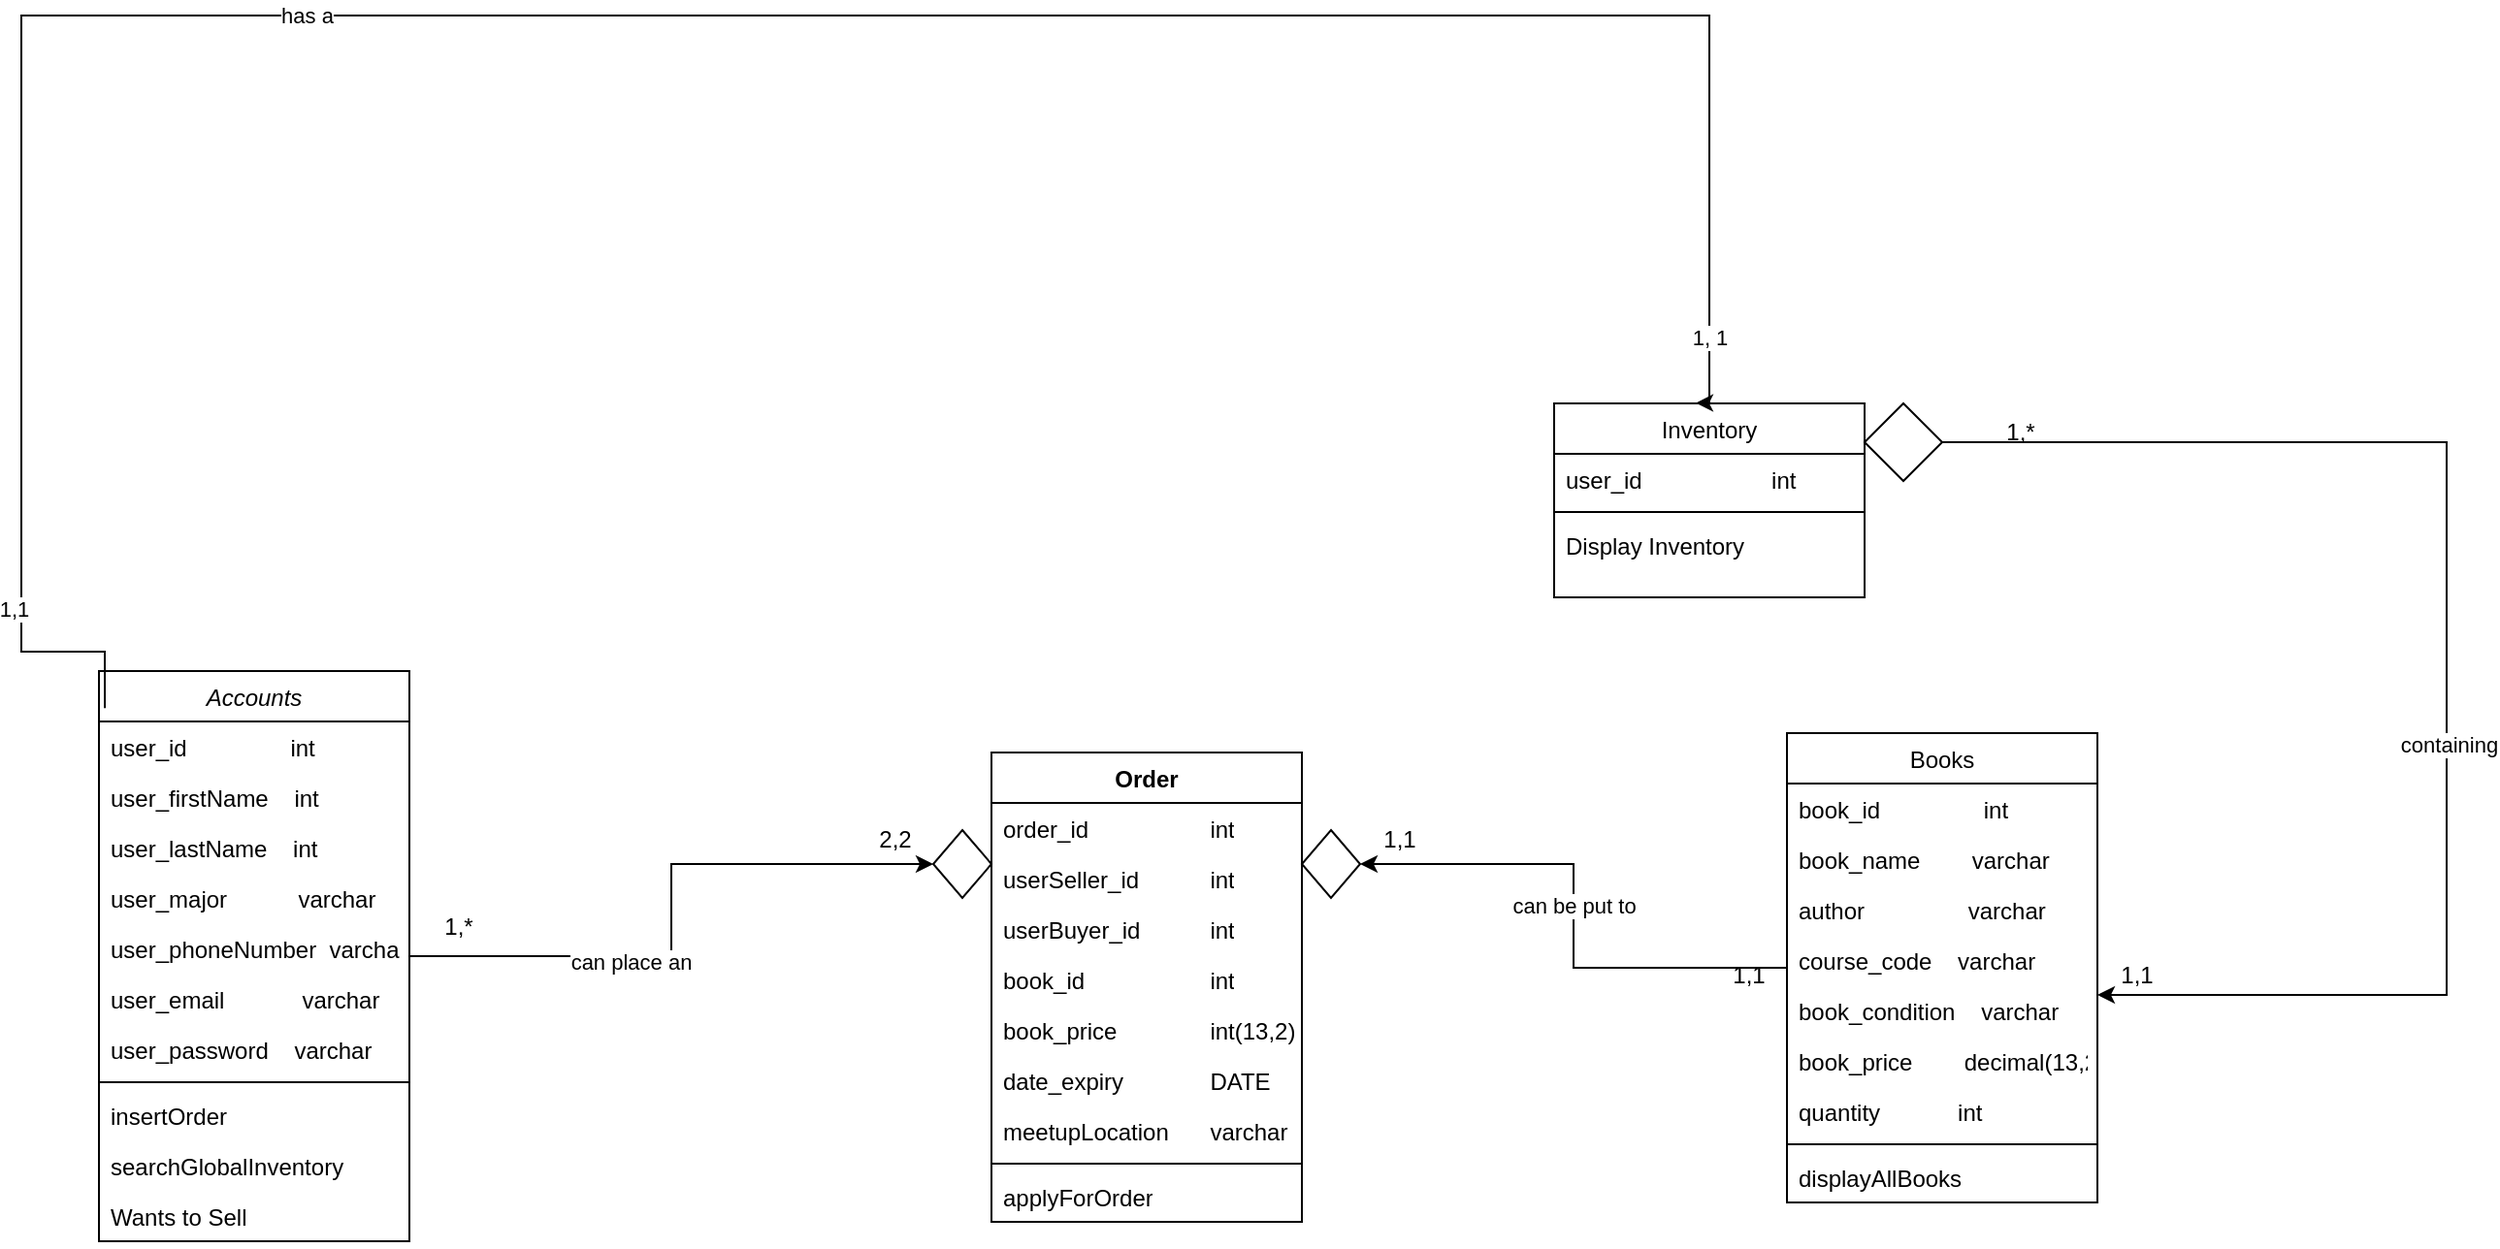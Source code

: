 <mxfile version="22.0.8" type="device">
  <diagram id="C5RBs43oDa-KdzZeNtuy" name="Page-1">
    <mxGraphModel dx="2253" dy="1966" grid="1" gridSize="10" guides="1" tooltips="1" connect="1" arrows="1" fold="1" page="1" pageScale="1" pageWidth="827" pageHeight="1169" math="0" shadow="0">
      <root>
        <mxCell id="WIyWlLk6GJQsqaUBKTNV-0" />
        <mxCell id="WIyWlLk6GJQsqaUBKTNV-1" parent="WIyWlLk6GJQsqaUBKTNV-0" />
        <mxCell id="C4vdiJjC4na4EOuFQ4rH-27" style="edgeStyle=orthogonalEdgeStyle;rounded=0;orthogonalLoop=1;jettySize=auto;html=1;entryX=0;entryY=0.5;entryDx=0;entryDy=0;" edge="1" parent="WIyWlLk6GJQsqaUBKTNV-1" source="zkfFHV4jXpPFQw0GAbJ--0" target="C4vdiJjC4na4EOuFQ4rH-21">
          <mxGeometry relative="1" as="geometry" />
        </mxCell>
        <mxCell id="C4vdiJjC4na4EOuFQ4rH-28" value="can place an" style="edgeLabel;html=1;align=center;verticalAlign=middle;resizable=0;points=[];" vertex="1" connectable="0" parent="C4vdiJjC4na4EOuFQ4rH-27">
          <mxGeometry x="-0.282" y="-3" relative="1" as="geometry">
            <mxPoint as="offset" />
          </mxGeometry>
        </mxCell>
        <mxCell id="zkfFHV4jXpPFQw0GAbJ--0" value="Accounts" style="swimlane;fontStyle=2;align=center;verticalAlign=top;childLayout=stackLayout;horizontal=1;startSize=26;horizontalStack=0;resizeParent=1;resizeLast=0;collapsible=1;marginBottom=0;rounded=0;shadow=0;strokeWidth=1;" parent="WIyWlLk6GJQsqaUBKTNV-1" vertex="1">
          <mxGeometry x="-510" y="-92" width="160" height="294" as="geometry">
            <mxRectangle x="230" y="140" width="160" height="26" as="alternateBounds" />
          </mxGeometry>
        </mxCell>
        <mxCell id="wEB97byh8uOjeoZ3-yUF-12" value="user_id                int" style="text;align=left;verticalAlign=top;spacingLeft=4;spacingRight=4;overflow=hidden;rotatable=0;points=[[0,0.5],[1,0.5]];portConstraint=eastwest;" parent="zkfFHV4jXpPFQw0GAbJ--0" vertex="1">
          <mxGeometry y="26" width="160" height="26" as="geometry" />
        </mxCell>
        <mxCell id="zkfFHV4jXpPFQw0GAbJ--1" value="user_firstName    int" style="text;align=left;verticalAlign=top;spacingLeft=4;spacingRight=4;overflow=hidden;rotatable=0;points=[[0,0.5],[1,0.5]];portConstraint=eastwest;" parent="zkfFHV4jXpPFQw0GAbJ--0" vertex="1">
          <mxGeometry y="52" width="160" height="26" as="geometry" />
        </mxCell>
        <mxCell id="wEB97byh8uOjeoZ3-yUF-0" value="user_lastName    int" style="text;align=left;verticalAlign=top;spacingLeft=4;spacingRight=4;overflow=hidden;rotatable=0;points=[[0,0.5],[1,0.5]];portConstraint=eastwest;" parent="zkfFHV4jXpPFQw0GAbJ--0" vertex="1">
          <mxGeometry y="78" width="160" height="26" as="geometry" />
        </mxCell>
        <mxCell id="zkfFHV4jXpPFQw0GAbJ--2" value="user_major           varchar" style="text;align=left;verticalAlign=top;spacingLeft=4;spacingRight=4;overflow=hidden;rotatable=0;points=[[0,0.5],[1,0.5]];portConstraint=eastwest;rounded=0;shadow=0;html=0;" parent="zkfFHV4jXpPFQw0GAbJ--0" vertex="1">
          <mxGeometry y="104" width="160" height="26" as="geometry" />
        </mxCell>
        <mxCell id="zkfFHV4jXpPFQw0GAbJ--3" value="user_phoneNumber  varchar" style="text;align=left;verticalAlign=top;spacingLeft=4;spacingRight=4;overflow=hidden;rotatable=0;points=[[0,0.5],[1,0.5]];portConstraint=eastwest;rounded=0;shadow=0;html=0;" parent="zkfFHV4jXpPFQw0GAbJ--0" vertex="1">
          <mxGeometry y="130" width="160" height="26" as="geometry" />
        </mxCell>
        <mxCell id="wEB97byh8uOjeoZ3-yUF-1" value="user_email            varchar" style="text;align=left;verticalAlign=top;spacingLeft=4;spacingRight=4;overflow=hidden;rotatable=0;points=[[0,0.5],[1,0.5]];portConstraint=eastwest;rounded=0;shadow=0;html=0;" parent="zkfFHV4jXpPFQw0GAbJ--0" vertex="1">
          <mxGeometry y="156" width="160" height="26" as="geometry" />
        </mxCell>
        <mxCell id="wEB97byh8uOjeoZ3-yUF-2" value="user_password    varchar" style="text;align=left;verticalAlign=top;spacingLeft=4;spacingRight=4;overflow=hidden;rotatable=0;points=[[0,0.5],[1,0.5]];portConstraint=eastwest;rounded=0;shadow=0;html=0;" parent="zkfFHV4jXpPFQw0GAbJ--0" vertex="1">
          <mxGeometry y="182" width="160" height="26" as="geometry" />
        </mxCell>
        <mxCell id="zkfFHV4jXpPFQw0GAbJ--4" value="" style="line;html=1;strokeWidth=1;align=left;verticalAlign=middle;spacingTop=-1;spacingLeft=3;spacingRight=3;rotatable=0;labelPosition=right;points=[];portConstraint=eastwest;" parent="zkfFHV4jXpPFQw0GAbJ--0" vertex="1">
          <mxGeometry y="208" width="160" height="8" as="geometry" />
        </mxCell>
        <mxCell id="zkfFHV4jXpPFQw0GAbJ--5" value="insertOrder" style="text;align=left;verticalAlign=top;spacingLeft=4;spacingRight=4;overflow=hidden;rotatable=0;points=[[0,0.5],[1,0.5]];portConstraint=eastwest;" parent="zkfFHV4jXpPFQw0GAbJ--0" vertex="1">
          <mxGeometry y="216" width="160" height="26" as="geometry" />
        </mxCell>
        <mxCell id="wEB97byh8uOjeoZ3-yUF-3" value="searchGlobalInventory" style="text;align=left;verticalAlign=top;spacingLeft=4;spacingRight=4;overflow=hidden;rotatable=0;points=[[0,0.5],[1,0.5]];portConstraint=eastwest;" parent="zkfFHV4jXpPFQw0GAbJ--0" vertex="1">
          <mxGeometry y="242" width="160" height="26" as="geometry" />
        </mxCell>
        <mxCell id="wEB97byh8uOjeoZ3-yUF-4" value="Wants to Sell" style="text;align=left;verticalAlign=top;spacingLeft=4;spacingRight=4;overflow=hidden;rotatable=0;points=[[0,0.5],[1,0.5]];portConstraint=eastwest;" parent="zkfFHV4jXpPFQw0GAbJ--0" vertex="1">
          <mxGeometry y="268" width="160" height="26" as="geometry" />
        </mxCell>
        <mxCell id="C4vdiJjC4na4EOuFQ4rH-16" style="edgeStyle=orthogonalEdgeStyle;rounded=0;orthogonalLoop=1;jettySize=auto;html=1;exitX=1;exitY=0.5;exitDx=0;exitDy=0;" edge="1" parent="WIyWlLk6GJQsqaUBKTNV-1" source="C4vdiJjC4na4EOuFQ4rH-20" target="C4vdiJjC4na4EOuFQ4rH-5">
          <mxGeometry relative="1" as="geometry">
            <mxPoint x="740" y="60" as="sourcePoint" />
            <mxPoint x="725.04" y="192" as="targetPoint" />
            <Array as="points">
              <mxPoint x="700" y="-210" />
              <mxPoint x="700" y="75" />
            </Array>
          </mxGeometry>
        </mxCell>
        <mxCell id="C4vdiJjC4na4EOuFQ4rH-17" value="containing" style="edgeLabel;html=1;align=center;verticalAlign=middle;resizable=0;points=[];" vertex="1" connectable="0" parent="C4vdiJjC4na4EOuFQ4rH-16">
          <mxGeometry x="0.146" y="1" relative="1" as="geometry">
            <mxPoint as="offset" />
          </mxGeometry>
        </mxCell>
        <mxCell id="zkfFHV4jXpPFQw0GAbJ--17" value="Inventory" style="swimlane;fontStyle=0;align=center;verticalAlign=top;childLayout=stackLayout;horizontal=1;startSize=26;horizontalStack=0;resizeParent=1;resizeLast=0;collapsible=1;marginBottom=0;rounded=0;shadow=0;strokeWidth=1;" parent="WIyWlLk6GJQsqaUBKTNV-1" vertex="1">
          <mxGeometry x="240" y="-230" width="160" height="100" as="geometry">
            <mxRectangle x="550" y="140" width="160" height="26" as="alternateBounds" />
          </mxGeometry>
        </mxCell>
        <mxCell id="zkfFHV4jXpPFQw0GAbJ--18" value="user_id                    int" style="text;align=left;verticalAlign=top;spacingLeft=4;spacingRight=4;overflow=hidden;rotatable=0;points=[[0,0.5],[1,0.5]];portConstraint=eastwest;" parent="zkfFHV4jXpPFQw0GAbJ--17" vertex="1">
          <mxGeometry y="26" width="160" height="26" as="geometry" />
        </mxCell>
        <mxCell id="zkfFHV4jXpPFQw0GAbJ--23" value="" style="line;html=1;strokeWidth=1;align=left;verticalAlign=middle;spacingTop=-1;spacingLeft=3;spacingRight=3;rotatable=0;labelPosition=right;points=[];portConstraint=eastwest;" parent="zkfFHV4jXpPFQw0GAbJ--17" vertex="1">
          <mxGeometry y="52" width="160" height="8" as="geometry" />
        </mxCell>
        <mxCell id="wEB97byh8uOjeoZ3-yUF-65" value="Display Inventory" style="text;align=left;verticalAlign=top;spacingLeft=4;spacingRight=4;overflow=hidden;rotatable=0;points=[[0,0.5],[1,0.5]];portConstraint=eastwest;" parent="zkfFHV4jXpPFQw0GAbJ--17" vertex="1">
          <mxGeometry y="60" width="160" height="26" as="geometry" />
        </mxCell>
        <mxCell id="wEB97byh8uOjeoZ3-yUF-42" value="Order" style="swimlane;fontStyle=1;align=center;verticalAlign=top;childLayout=stackLayout;horizontal=1;startSize=26;horizontalStack=0;resizeParent=1;resizeParentMax=0;resizeLast=0;collapsible=1;marginBottom=0;whiteSpace=wrap;html=1;" parent="WIyWlLk6GJQsqaUBKTNV-1" vertex="1">
          <mxGeometry x="-50" y="-50" width="160" height="242" as="geometry" />
        </mxCell>
        <mxCell id="C4vdiJjC4na4EOuFQ4rH-0" value="order_id&lt;span style=&quot;white-space: pre;&quot;&gt;&#x9;&lt;/span&gt;&lt;span style=&quot;white-space: pre;&quot;&gt;&#x9;&lt;/span&gt;&lt;span style=&quot;white-space: pre;&quot;&gt;&#x9;&lt;/span&gt;int" style="text;strokeColor=none;fillColor=none;align=left;verticalAlign=top;spacingLeft=4;spacingRight=4;overflow=hidden;rotatable=0;points=[[0,0.5],[1,0.5]];portConstraint=eastwest;whiteSpace=wrap;html=1;" vertex="1" parent="wEB97byh8uOjeoZ3-yUF-42">
          <mxGeometry y="26" width="160" height="26" as="geometry" />
        </mxCell>
        <mxCell id="C4vdiJjC4na4EOuFQ4rH-1" value="userSeller_id&lt;span style=&quot;white-space: pre;&quot;&gt;&#x9;&lt;/span&gt;&lt;span style=&quot;white-space: pre;&quot;&gt;&#x9;&lt;/span&gt;int" style="text;strokeColor=none;fillColor=none;align=left;verticalAlign=top;spacingLeft=4;spacingRight=4;overflow=hidden;rotatable=0;points=[[0,0.5],[1,0.5]];portConstraint=eastwest;whiteSpace=wrap;html=1;" vertex="1" parent="wEB97byh8uOjeoZ3-yUF-42">
          <mxGeometry y="52" width="160" height="26" as="geometry" />
        </mxCell>
        <mxCell id="C4vdiJjC4na4EOuFQ4rH-2" value="userBuyer_id&lt;span style=&quot;white-space: pre;&quot;&gt;&#x9;&lt;/span&gt;&lt;span style=&quot;white-space: pre;&quot;&gt;&#x9;&lt;/span&gt;int" style="text;strokeColor=none;fillColor=none;align=left;verticalAlign=top;spacingLeft=4;spacingRight=4;overflow=hidden;rotatable=0;points=[[0,0.5],[1,0.5]];portConstraint=eastwest;whiteSpace=wrap;html=1;" vertex="1" parent="wEB97byh8uOjeoZ3-yUF-42">
          <mxGeometry y="78" width="160" height="26" as="geometry" />
        </mxCell>
        <mxCell id="C4vdiJjC4na4EOuFQ4rH-3" value="book_id&lt;span style=&quot;white-space: pre;&quot;&gt;&#x9;&lt;/span&gt;&lt;span style=&quot;white-space: pre;&quot;&gt;&#x9;&lt;/span&gt;&lt;span style=&quot;white-space: pre;&quot;&gt;&#x9;&lt;/span&gt;int" style="text;strokeColor=none;fillColor=none;align=left;verticalAlign=top;spacingLeft=4;spacingRight=4;overflow=hidden;rotatable=0;points=[[0,0.5],[1,0.5]];portConstraint=eastwest;whiteSpace=wrap;html=1;" vertex="1" parent="wEB97byh8uOjeoZ3-yUF-42">
          <mxGeometry y="104" width="160" height="26" as="geometry" />
        </mxCell>
        <mxCell id="C4vdiJjC4na4EOuFQ4rH-4" value="book_price&lt;span style=&quot;white-space: pre;&quot;&gt;&#x9;&lt;/span&gt;&lt;span style=&quot;white-space: pre;&quot;&gt;&#x9;&lt;/span&gt;int(13,2)" style="text;strokeColor=none;fillColor=none;align=left;verticalAlign=top;spacingLeft=4;spacingRight=4;overflow=hidden;rotatable=0;points=[[0,0.5],[1,0.5]];portConstraint=eastwest;whiteSpace=wrap;html=1;" vertex="1" parent="wEB97byh8uOjeoZ3-yUF-42">
          <mxGeometry y="130" width="160" height="26" as="geometry" />
        </mxCell>
        <mxCell id="wEB97byh8uOjeoZ3-yUF-51" value="date_expiry&lt;span style=&quot;white-space: pre;&quot;&gt;&#x9;&lt;/span&gt;&lt;span style=&quot;white-space: pre;&quot;&gt;&#x9;&lt;/span&gt;DATE" style="text;strokeColor=none;fillColor=none;align=left;verticalAlign=top;spacingLeft=4;spacingRight=4;overflow=hidden;rotatable=0;points=[[0,0.5],[1,0.5]];portConstraint=eastwest;whiteSpace=wrap;html=1;" parent="wEB97byh8uOjeoZ3-yUF-42" vertex="1">
          <mxGeometry y="156" width="160" height="26" as="geometry" />
        </mxCell>
        <mxCell id="wEB97byh8uOjeoZ3-yUF-71" value="meetupLocation&lt;span style=&quot;white-space: pre;&quot;&gt;&#x9;&lt;/span&gt;varchar" style="text;strokeColor=none;fillColor=none;align=left;verticalAlign=top;spacingLeft=4;spacingRight=4;overflow=hidden;rotatable=0;points=[[0,0.5],[1,0.5]];portConstraint=eastwest;whiteSpace=wrap;html=1;" parent="wEB97byh8uOjeoZ3-yUF-42" vertex="1">
          <mxGeometry y="182" width="160" height="26" as="geometry" />
        </mxCell>
        <mxCell id="wEB97byh8uOjeoZ3-yUF-44" value="" style="line;strokeWidth=1;fillColor=none;align=left;verticalAlign=middle;spacingTop=-1;spacingLeft=3;spacingRight=3;rotatable=0;labelPosition=right;points=[];portConstraint=eastwest;strokeColor=inherit;" parent="wEB97byh8uOjeoZ3-yUF-42" vertex="1">
          <mxGeometry y="208" width="160" height="8" as="geometry" />
        </mxCell>
        <mxCell id="wEB97byh8uOjeoZ3-yUF-45" value="applyForOrder" style="text;strokeColor=none;fillColor=none;align=left;verticalAlign=top;spacingLeft=4;spacingRight=4;overflow=hidden;rotatable=0;points=[[0,0.5],[1,0.5]];portConstraint=eastwest;whiteSpace=wrap;html=1;" parent="wEB97byh8uOjeoZ3-yUF-42" vertex="1">
          <mxGeometry y="216" width="160" height="26" as="geometry" />
        </mxCell>
        <mxCell id="wEB97byh8uOjeoZ3-yUF-76" style="edgeStyle=orthogonalEdgeStyle;rounded=0;orthogonalLoop=1;jettySize=auto;html=1;exitX=0.019;exitY=0.065;exitDx=0;exitDy=0;exitPerimeter=0;entryX=0.456;entryY=-0.002;entryDx=0;entryDy=0;entryPerimeter=0;" parent="WIyWlLk6GJQsqaUBKTNV-1" source="zkfFHV4jXpPFQw0GAbJ--0" target="zkfFHV4jXpPFQw0GAbJ--17" edge="1">
          <mxGeometry relative="1" as="geometry">
            <Array as="points">
              <mxPoint x="-507" y="-102" />
              <mxPoint x="-550" y="-102" />
              <mxPoint x="-550" y="-430" />
              <mxPoint x="320" y="-430" />
              <mxPoint x="320" y="-230" />
            </Array>
            <mxPoint x="-540" y="-102" as="sourcePoint" />
            <mxPoint x="680" y="-390" as="targetPoint" />
          </mxGeometry>
        </mxCell>
        <mxCell id="wEB97byh8uOjeoZ3-yUF-77" value="has a" style="edgeLabel;html=1;align=center;verticalAlign=middle;resizable=0;points=[];" parent="wEB97byh8uOjeoZ3-yUF-76" vertex="1" connectable="0">
          <mxGeometry x="-0.259" relative="1" as="geometry">
            <mxPoint as="offset" />
          </mxGeometry>
        </mxCell>
        <mxCell id="wEB97byh8uOjeoZ3-yUF-87" value="1,1" style="edgeLabel;html=1;align=center;verticalAlign=middle;resizable=0;points=[];" parent="wEB97byh8uOjeoZ3-yUF-76" vertex="1" connectable="0">
          <mxGeometry x="-0.872" y="4" relative="1" as="geometry">
            <mxPoint as="offset" />
          </mxGeometry>
        </mxCell>
        <mxCell id="wEB97byh8uOjeoZ3-yUF-88" value="1, 1" style="edgeLabel;html=1;align=center;verticalAlign=middle;resizable=0;points=[];" parent="wEB97byh8uOjeoZ3-yUF-76" vertex="1" connectable="0">
          <mxGeometry x="0.944" relative="1" as="geometry">
            <mxPoint as="offset" />
          </mxGeometry>
        </mxCell>
        <mxCell id="C4vdiJjC4na4EOuFQ4rH-23" style="edgeStyle=orthogonalEdgeStyle;rounded=0;orthogonalLoop=1;jettySize=auto;html=1;entryX=1;entryY=0.5;entryDx=0;entryDy=0;" edge="1" parent="WIyWlLk6GJQsqaUBKTNV-1" source="C4vdiJjC4na4EOuFQ4rH-5" target="C4vdiJjC4na4EOuFQ4rH-22">
          <mxGeometry relative="1" as="geometry" />
        </mxCell>
        <mxCell id="C4vdiJjC4na4EOuFQ4rH-29" value="can be put to" style="edgeLabel;html=1;align=center;verticalAlign=middle;resizable=0;points=[];" vertex="1" connectable="0" parent="C4vdiJjC4na4EOuFQ4rH-23">
          <mxGeometry x="0.039" relative="1" as="geometry">
            <mxPoint as="offset" />
          </mxGeometry>
        </mxCell>
        <mxCell id="C4vdiJjC4na4EOuFQ4rH-5" value="Books" style="swimlane;fontStyle=0;align=center;verticalAlign=top;childLayout=stackLayout;horizontal=1;startSize=26;horizontalStack=0;resizeParent=1;resizeLast=0;collapsible=1;marginBottom=0;rounded=0;shadow=0;strokeWidth=1;" vertex="1" parent="WIyWlLk6GJQsqaUBKTNV-1">
          <mxGeometry x="360" y="-60" width="160" height="242" as="geometry">
            <mxRectangle x="550" y="140" width="160" height="26" as="alternateBounds" />
          </mxGeometry>
        </mxCell>
        <mxCell id="C4vdiJjC4na4EOuFQ4rH-6" value="book_id                int" style="text;align=left;verticalAlign=top;spacingLeft=4;spacingRight=4;overflow=hidden;rotatable=0;points=[[0,0.5],[1,0.5]];portConstraint=eastwest;" vertex="1" parent="C4vdiJjC4na4EOuFQ4rH-5">
          <mxGeometry y="26" width="160" height="26" as="geometry" />
        </mxCell>
        <mxCell id="C4vdiJjC4na4EOuFQ4rH-7" value="book_name        varchar    " style="text;align=left;verticalAlign=top;spacingLeft=4;spacingRight=4;overflow=hidden;rotatable=0;points=[[0,0.5],[1,0.5]];portConstraint=eastwest;" vertex="1" parent="C4vdiJjC4na4EOuFQ4rH-5">
          <mxGeometry y="52" width="160" height="26" as="geometry" />
        </mxCell>
        <mxCell id="C4vdiJjC4na4EOuFQ4rH-8" value="author                varchar" style="text;align=left;verticalAlign=top;spacingLeft=4;spacingRight=4;overflow=hidden;rotatable=0;points=[[0,0.5],[1,0.5]];portConstraint=eastwest;rounded=0;shadow=0;html=0;" vertex="1" parent="C4vdiJjC4na4EOuFQ4rH-5">
          <mxGeometry y="78" width="160" height="26" as="geometry" />
        </mxCell>
        <mxCell id="C4vdiJjC4na4EOuFQ4rH-9" value="course_code    varchar" style="text;align=left;verticalAlign=top;spacingLeft=4;spacingRight=4;overflow=hidden;rotatable=0;points=[[0,0.5],[1,0.5]];portConstraint=eastwest;rounded=0;shadow=0;html=0;" vertex="1" parent="C4vdiJjC4na4EOuFQ4rH-5">
          <mxGeometry y="104" width="160" height="26" as="geometry" />
        </mxCell>
        <mxCell id="C4vdiJjC4na4EOuFQ4rH-10" value="book_condition    varchar" style="text;align=left;verticalAlign=top;spacingLeft=4;spacingRight=4;overflow=hidden;rotatable=0;points=[[0,0.5],[1,0.5]];portConstraint=eastwest;rounded=0;shadow=0;html=0;" vertex="1" parent="C4vdiJjC4na4EOuFQ4rH-5">
          <mxGeometry y="130" width="160" height="26" as="geometry" />
        </mxCell>
        <mxCell id="C4vdiJjC4na4EOuFQ4rH-11" value="book_price        decimal(13,2)" style="text;align=left;verticalAlign=top;spacingLeft=4;spacingRight=4;overflow=hidden;rotatable=0;points=[[0,0.5],[1,0.5]];portConstraint=eastwest;rounded=0;shadow=0;html=0;" vertex="1" parent="C4vdiJjC4na4EOuFQ4rH-5">
          <mxGeometry y="156" width="160" height="26" as="geometry" />
        </mxCell>
        <mxCell id="C4vdiJjC4na4EOuFQ4rH-12" value="quantity            int" style="text;align=left;verticalAlign=top;spacingLeft=4;spacingRight=4;overflow=hidden;rotatable=0;points=[[0,0.5],[1,0.5]];portConstraint=eastwest;rounded=0;shadow=0;html=0;" vertex="1" parent="C4vdiJjC4na4EOuFQ4rH-5">
          <mxGeometry y="182" width="160" height="26" as="geometry" />
        </mxCell>
        <mxCell id="C4vdiJjC4na4EOuFQ4rH-13" value="" style="line;html=1;strokeWidth=1;align=left;verticalAlign=middle;spacingTop=-1;spacingLeft=3;spacingRight=3;rotatable=0;labelPosition=right;points=[];portConstraint=eastwest;" vertex="1" parent="C4vdiJjC4na4EOuFQ4rH-5">
          <mxGeometry y="208" width="160" height="8" as="geometry" />
        </mxCell>
        <mxCell id="C4vdiJjC4na4EOuFQ4rH-14" value="displayAllBooks" style="text;align=left;verticalAlign=top;spacingLeft=4;spacingRight=4;overflow=hidden;rotatable=0;points=[[0,0.5],[1,0.5]];portConstraint=eastwest;" vertex="1" parent="C4vdiJjC4na4EOuFQ4rH-5">
          <mxGeometry y="216" width="160" height="26" as="geometry" />
        </mxCell>
        <mxCell id="C4vdiJjC4na4EOuFQ4rH-20" value="" style="rhombus;whiteSpace=wrap;html=1;" vertex="1" parent="WIyWlLk6GJQsqaUBKTNV-1">
          <mxGeometry x="400" y="-230" width="40" height="40" as="geometry" />
        </mxCell>
        <mxCell id="C4vdiJjC4na4EOuFQ4rH-21" value="" style="rhombus;whiteSpace=wrap;html=1;" vertex="1" parent="WIyWlLk6GJQsqaUBKTNV-1">
          <mxGeometry x="-80" y="-10" width="30" height="35" as="geometry" />
        </mxCell>
        <mxCell id="C4vdiJjC4na4EOuFQ4rH-22" value="" style="rhombus;whiteSpace=wrap;html=1;" vertex="1" parent="WIyWlLk6GJQsqaUBKTNV-1">
          <mxGeometry x="110" y="-10" width="30" height="35" as="geometry" />
        </mxCell>
        <mxCell id="C4vdiJjC4na4EOuFQ4rH-31" value="1,1" style="text;html=1;align=center;verticalAlign=middle;resizable=0;points=[];autosize=1;strokeColor=none;fillColor=none;" vertex="1" parent="WIyWlLk6GJQsqaUBKTNV-1">
          <mxGeometry x="520" y="50" width="40" height="30" as="geometry" />
        </mxCell>
        <mxCell id="C4vdiJjC4na4EOuFQ4rH-32" value="1,1" style="text;html=1;align=center;verticalAlign=middle;resizable=0;points=[];autosize=1;strokeColor=none;fillColor=none;" vertex="1" parent="WIyWlLk6GJQsqaUBKTNV-1">
          <mxGeometry x="140" y="-20" width="40" height="30" as="geometry" />
        </mxCell>
        <mxCell id="C4vdiJjC4na4EOuFQ4rH-33" value="1,*" style="text;html=1;align=center;verticalAlign=middle;resizable=0;points=[];autosize=1;strokeColor=none;fillColor=none;" vertex="1" parent="WIyWlLk6GJQsqaUBKTNV-1">
          <mxGeometry x="-345" y="25" width="40" height="30" as="geometry" />
        </mxCell>
        <mxCell id="C4vdiJjC4na4EOuFQ4rH-34" value="2,2" style="text;html=1;align=center;verticalAlign=middle;resizable=0;points=[];autosize=1;strokeColor=none;fillColor=none;" vertex="1" parent="WIyWlLk6GJQsqaUBKTNV-1">
          <mxGeometry x="-120" y="-20" width="40" height="30" as="geometry" />
        </mxCell>
        <mxCell id="C4vdiJjC4na4EOuFQ4rH-36" value="1,*" style="text;html=1;align=center;verticalAlign=middle;resizable=0;points=[];autosize=1;strokeColor=none;fillColor=none;" vertex="1" parent="WIyWlLk6GJQsqaUBKTNV-1">
          <mxGeometry x="460" y="-230" width="40" height="30" as="geometry" />
        </mxCell>
        <mxCell id="C4vdiJjC4na4EOuFQ4rH-37" value="1,1" style="text;html=1;align=center;verticalAlign=middle;resizable=0;points=[];autosize=1;strokeColor=none;fillColor=none;" vertex="1" parent="WIyWlLk6GJQsqaUBKTNV-1">
          <mxGeometry x="320" y="50" width="40" height="30" as="geometry" />
        </mxCell>
      </root>
    </mxGraphModel>
  </diagram>
</mxfile>
